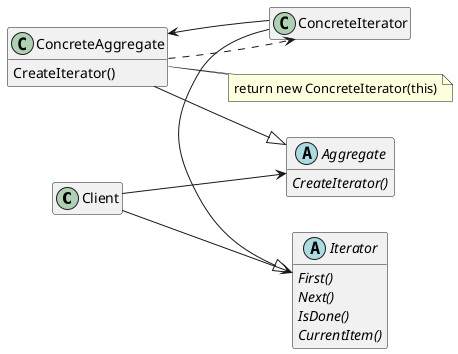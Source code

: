 @startuml
left to right direction
hide empty members

class Client {
}

abstract class Aggregate {
  {abstract} CreateIterator()
}

abstract class Iterator {
  {abstract} First()
  {abstract} Next()
  {abstract} IsDone()
  {abstract} CurrentItem()
}

class ConcreteAggregate {
  CreateIterator()
}
note as AggregateNote
return new ConcreteIterator(this)
end note

class ConcreteIterator {
}

ConcreteAggregate ..> ConcreteIterator
ConcreteAggregate <-- ConcreteIterator

ConcreteAggregate .. AggregateNote

ConcreteAggregate -|> Aggregate
ConcreteIterator -|> Iterator
Client --> Aggregate
Client --> Iterator
@enduml
